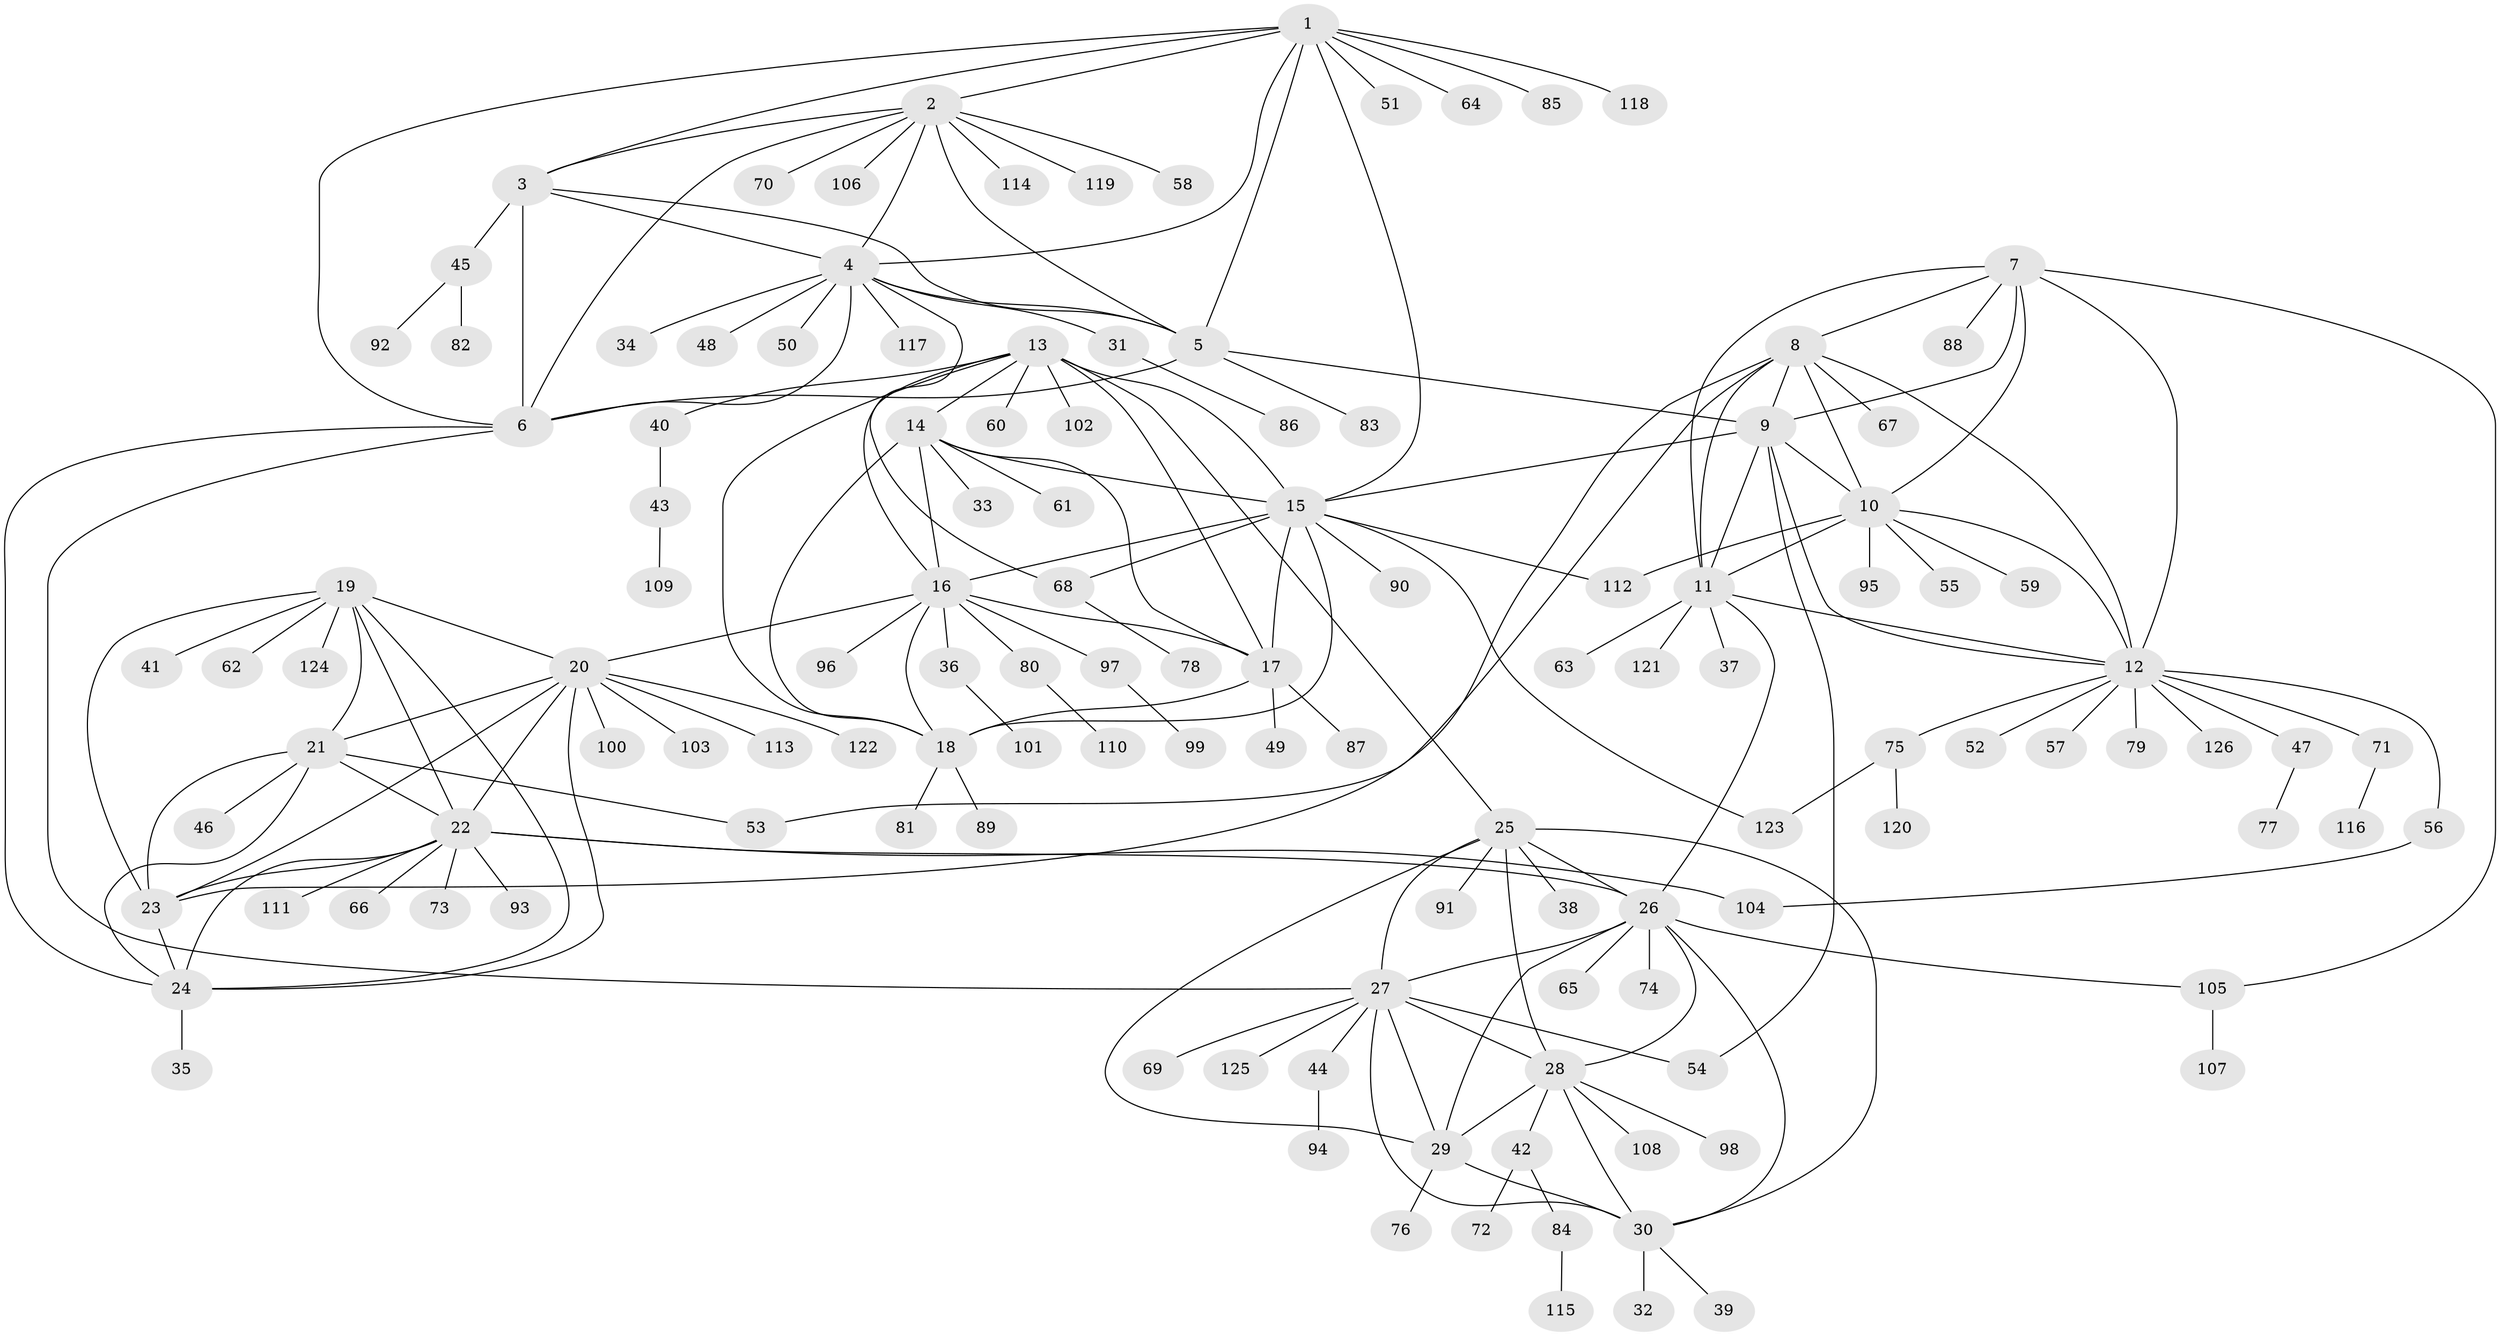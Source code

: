 // coarse degree distribution, {4: 0.02666666666666667, 10: 0.04, 8: 0.02666666666666667, 6: 0.013333333333333334, 7: 0.013333333333333334, 5: 0.013333333333333334, 1: 0.8, 11: 0.02666666666666667, 14: 0.013333333333333334, 2: 0.02666666666666667}
// Generated by graph-tools (version 1.1) at 2025/57/03/04/25 21:57:30]
// undirected, 126 vertices, 188 edges
graph export_dot {
graph [start="1"]
  node [color=gray90,style=filled];
  1;
  2;
  3;
  4;
  5;
  6;
  7;
  8;
  9;
  10;
  11;
  12;
  13;
  14;
  15;
  16;
  17;
  18;
  19;
  20;
  21;
  22;
  23;
  24;
  25;
  26;
  27;
  28;
  29;
  30;
  31;
  32;
  33;
  34;
  35;
  36;
  37;
  38;
  39;
  40;
  41;
  42;
  43;
  44;
  45;
  46;
  47;
  48;
  49;
  50;
  51;
  52;
  53;
  54;
  55;
  56;
  57;
  58;
  59;
  60;
  61;
  62;
  63;
  64;
  65;
  66;
  67;
  68;
  69;
  70;
  71;
  72;
  73;
  74;
  75;
  76;
  77;
  78;
  79;
  80;
  81;
  82;
  83;
  84;
  85;
  86;
  87;
  88;
  89;
  90;
  91;
  92;
  93;
  94;
  95;
  96;
  97;
  98;
  99;
  100;
  101;
  102;
  103;
  104;
  105;
  106;
  107;
  108;
  109;
  110;
  111;
  112;
  113;
  114;
  115;
  116;
  117;
  118;
  119;
  120;
  121;
  122;
  123;
  124;
  125;
  126;
  1 -- 2;
  1 -- 3;
  1 -- 4;
  1 -- 5;
  1 -- 6;
  1 -- 15;
  1 -- 51;
  1 -- 64;
  1 -- 85;
  1 -- 118;
  2 -- 3;
  2 -- 4;
  2 -- 5;
  2 -- 6;
  2 -- 58;
  2 -- 70;
  2 -- 106;
  2 -- 114;
  2 -- 119;
  3 -- 4;
  3 -- 5;
  3 -- 6;
  3 -- 45;
  4 -- 5;
  4 -- 6;
  4 -- 31;
  4 -- 34;
  4 -- 48;
  4 -- 50;
  4 -- 68;
  4 -- 117;
  5 -- 6;
  5 -- 9;
  5 -- 83;
  6 -- 24;
  6 -- 27;
  7 -- 8;
  7 -- 9;
  7 -- 10;
  7 -- 11;
  7 -- 12;
  7 -- 88;
  7 -- 105;
  8 -- 9;
  8 -- 10;
  8 -- 11;
  8 -- 12;
  8 -- 23;
  8 -- 53;
  8 -- 67;
  9 -- 10;
  9 -- 11;
  9 -- 12;
  9 -- 15;
  9 -- 54;
  10 -- 11;
  10 -- 12;
  10 -- 55;
  10 -- 59;
  10 -- 95;
  10 -- 112;
  11 -- 12;
  11 -- 26;
  11 -- 37;
  11 -- 63;
  11 -- 121;
  12 -- 47;
  12 -- 52;
  12 -- 56;
  12 -- 57;
  12 -- 71;
  12 -- 75;
  12 -- 79;
  12 -- 126;
  13 -- 14;
  13 -- 15;
  13 -- 16;
  13 -- 17;
  13 -- 18;
  13 -- 25;
  13 -- 40;
  13 -- 60;
  13 -- 102;
  14 -- 15;
  14 -- 16;
  14 -- 17;
  14 -- 18;
  14 -- 33;
  14 -- 61;
  15 -- 16;
  15 -- 17;
  15 -- 18;
  15 -- 68;
  15 -- 90;
  15 -- 112;
  15 -- 123;
  16 -- 17;
  16 -- 18;
  16 -- 20;
  16 -- 36;
  16 -- 80;
  16 -- 96;
  16 -- 97;
  17 -- 18;
  17 -- 49;
  17 -- 87;
  18 -- 81;
  18 -- 89;
  19 -- 20;
  19 -- 21;
  19 -- 22;
  19 -- 23;
  19 -- 24;
  19 -- 41;
  19 -- 62;
  19 -- 124;
  20 -- 21;
  20 -- 22;
  20 -- 23;
  20 -- 24;
  20 -- 100;
  20 -- 103;
  20 -- 113;
  20 -- 122;
  21 -- 22;
  21 -- 23;
  21 -- 24;
  21 -- 46;
  21 -- 53;
  22 -- 23;
  22 -- 24;
  22 -- 26;
  22 -- 66;
  22 -- 73;
  22 -- 93;
  22 -- 104;
  22 -- 111;
  23 -- 24;
  24 -- 35;
  25 -- 26;
  25 -- 27;
  25 -- 28;
  25 -- 29;
  25 -- 30;
  25 -- 38;
  25 -- 91;
  26 -- 27;
  26 -- 28;
  26 -- 29;
  26 -- 30;
  26 -- 65;
  26 -- 74;
  26 -- 105;
  27 -- 28;
  27 -- 29;
  27 -- 30;
  27 -- 44;
  27 -- 54;
  27 -- 69;
  27 -- 125;
  28 -- 29;
  28 -- 30;
  28 -- 42;
  28 -- 98;
  28 -- 108;
  29 -- 30;
  29 -- 76;
  30 -- 32;
  30 -- 39;
  31 -- 86;
  36 -- 101;
  40 -- 43;
  42 -- 72;
  42 -- 84;
  43 -- 109;
  44 -- 94;
  45 -- 82;
  45 -- 92;
  47 -- 77;
  56 -- 104;
  68 -- 78;
  71 -- 116;
  75 -- 120;
  75 -- 123;
  80 -- 110;
  84 -- 115;
  97 -- 99;
  105 -- 107;
}
